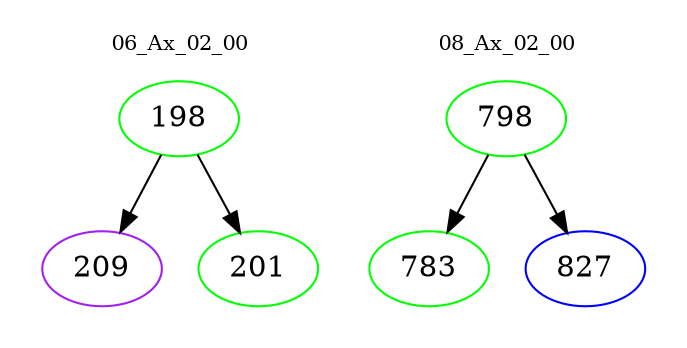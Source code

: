 digraph{
subgraph cluster_0 {
color = white
label = "06_Ax_02_00";
fontsize=10;
T0_198 [label="198", color="green"]
T0_198 -> T0_209 [color="black"]
T0_209 [label="209", color="purple"]
T0_198 -> T0_201 [color="black"]
T0_201 [label="201", color="green"]
}
subgraph cluster_1 {
color = white
label = "08_Ax_02_00";
fontsize=10;
T1_798 [label="798", color="green"]
T1_798 -> T1_783 [color="black"]
T1_783 [label="783", color="green"]
T1_798 -> T1_827 [color="black"]
T1_827 [label="827", color="blue"]
}
}
